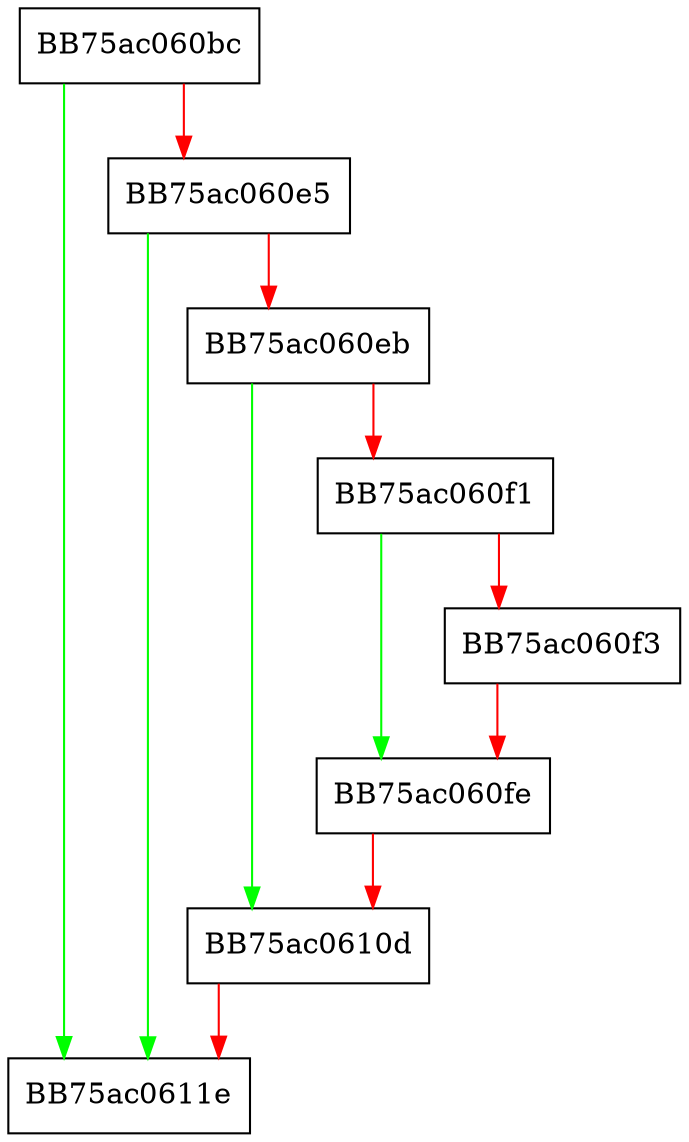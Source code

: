 digraph ZSTD_optLdm_processMatchCandidate {
  node [shape="box"];
  graph [splines=ortho];
  BB75ac060bc -> BB75ac0611e [color="green"];
  BB75ac060bc -> BB75ac060e5 [color="red"];
  BB75ac060e5 -> BB75ac0611e [color="green"];
  BB75ac060e5 -> BB75ac060eb [color="red"];
  BB75ac060eb -> BB75ac0610d [color="green"];
  BB75ac060eb -> BB75ac060f1 [color="red"];
  BB75ac060f1 -> BB75ac060fe [color="green"];
  BB75ac060f1 -> BB75ac060f3 [color="red"];
  BB75ac060f3 -> BB75ac060fe [color="red"];
  BB75ac060fe -> BB75ac0610d [color="red"];
  BB75ac0610d -> BB75ac0611e [color="red"];
}